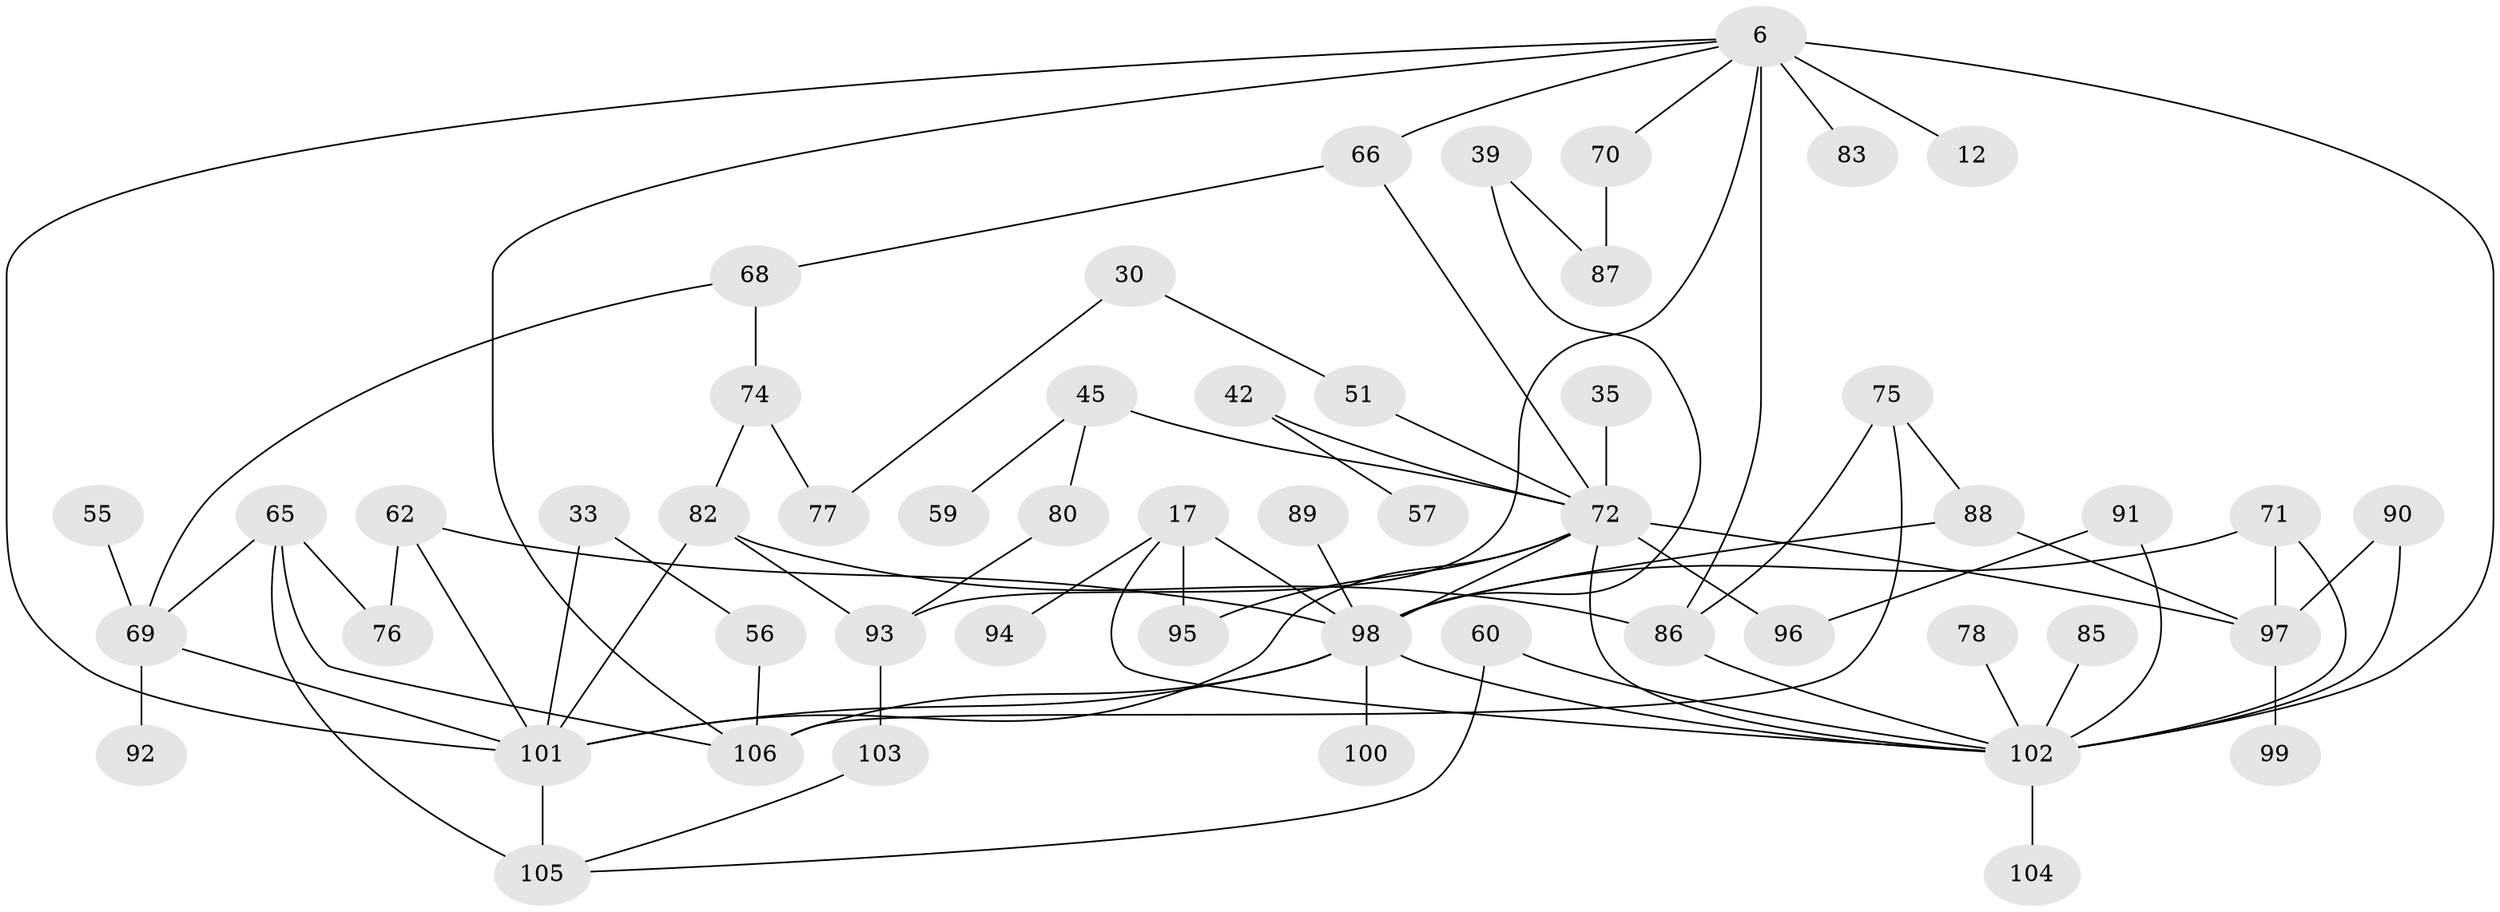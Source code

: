 // original degree distribution, {9: 0.009433962264150943, 6: 0.04716981132075472, 4: 0.11320754716981132, 5: 0.02830188679245283, 2: 0.29245283018867924, 8: 0.018867924528301886, 7: 0.018867924528301886, 3: 0.2830188679245283, 1: 0.18867924528301888}
// Generated by graph-tools (version 1.1) at 2025/40/03/09/25 04:40:57]
// undirected, 53 vertices, 81 edges
graph export_dot {
graph [start="1"]
  node [color=gray90,style=filled];
  6 [super="+1"];
  12;
  17;
  30;
  33;
  35;
  39;
  42;
  45 [super="+34"];
  51 [super="+13"];
  55;
  56;
  57;
  59;
  60;
  62 [super="+61"];
  65 [super="+63"];
  66;
  68;
  69 [super="+46+49"];
  70;
  71;
  72 [super="+11+18"];
  74;
  75;
  76;
  77;
  78;
  80;
  82 [super="+36"];
  83;
  85;
  86 [super="+52"];
  87;
  88 [super="+53"];
  89;
  90;
  91;
  92;
  93 [super="+47"];
  94;
  95 [super="+44"];
  96;
  97 [super="+64"];
  98 [super="+32+81"];
  99;
  100;
  101 [super="+9+14+40+79"];
  102 [super="+67+37+84+73"];
  103;
  104;
  105 [super="+15+43+28"];
  106 [super="+38+41"];
  6 -- 66;
  6 -- 83;
  6 -- 86 [weight=2];
  6 -- 70;
  6 -- 12;
  6 -- 101 [weight=3];
  6 -- 102 [weight=4];
  6 -- 106;
  6 -- 93;
  17 -- 94;
  17 -- 95 [weight=2];
  17 -- 102;
  17 -- 98 [weight=3];
  30 -- 77;
  30 -- 51;
  33 -- 56;
  33 -- 101;
  35 -- 72;
  39 -- 87;
  39 -- 98;
  42 -- 57;
  42 -- 72;
  45 -- 59;
  45 -- 72 [weight=2];
  45 -- 80;
  51 -- 72;
  55 -- 69;
  56 -- 106;
  60 -- 102;
  60 -- 105;
  62 -- 76;
  62 -- 101;
  62 -- 98 [weight=2];
  65 -- 69;
  65 -- 105;
  65 -- 106;
  65 -- 76;
  66 -- 68;
  66 -- 72;
  68 -- 74;
  68 -- 69;
  69 -- 101 [weight=2];
  69 -- 92;
  70 -- 87;
  71 -- 102;
  71 -- 98;
  71 -- 97;
  72 -- 101 [weight=2];
  72 -- 102 [weight=3];
  72 -- 96;
  72 -- 95 [weight=2];
  72 -- 98;
  72 -- 97;
  74 -- 82;
  74 -- 77;
  75 -- 86;
  75 -- 106;
  75 -- 88;
  78 -- 102;
  80 -- 93;
  82 -- 86;
  82 -- 101;
  82 -- 93;
  85 -- 102;
  86 -- 102;
  88 -- 98;
  88 -- 97;
  89 -- 98;
  90 -- 97;
  90 -- 102;
  91 -- 96;
  91 -- 102;
  93 -- 103;
  97 -- 99;
  98 -- 101 [weight=2];
  98 -- 100;
  98 -- 106;
  98 -- 102;
  101 -- 105 [weight=2];
  102 -- 104;
  103 -- 105;
}
